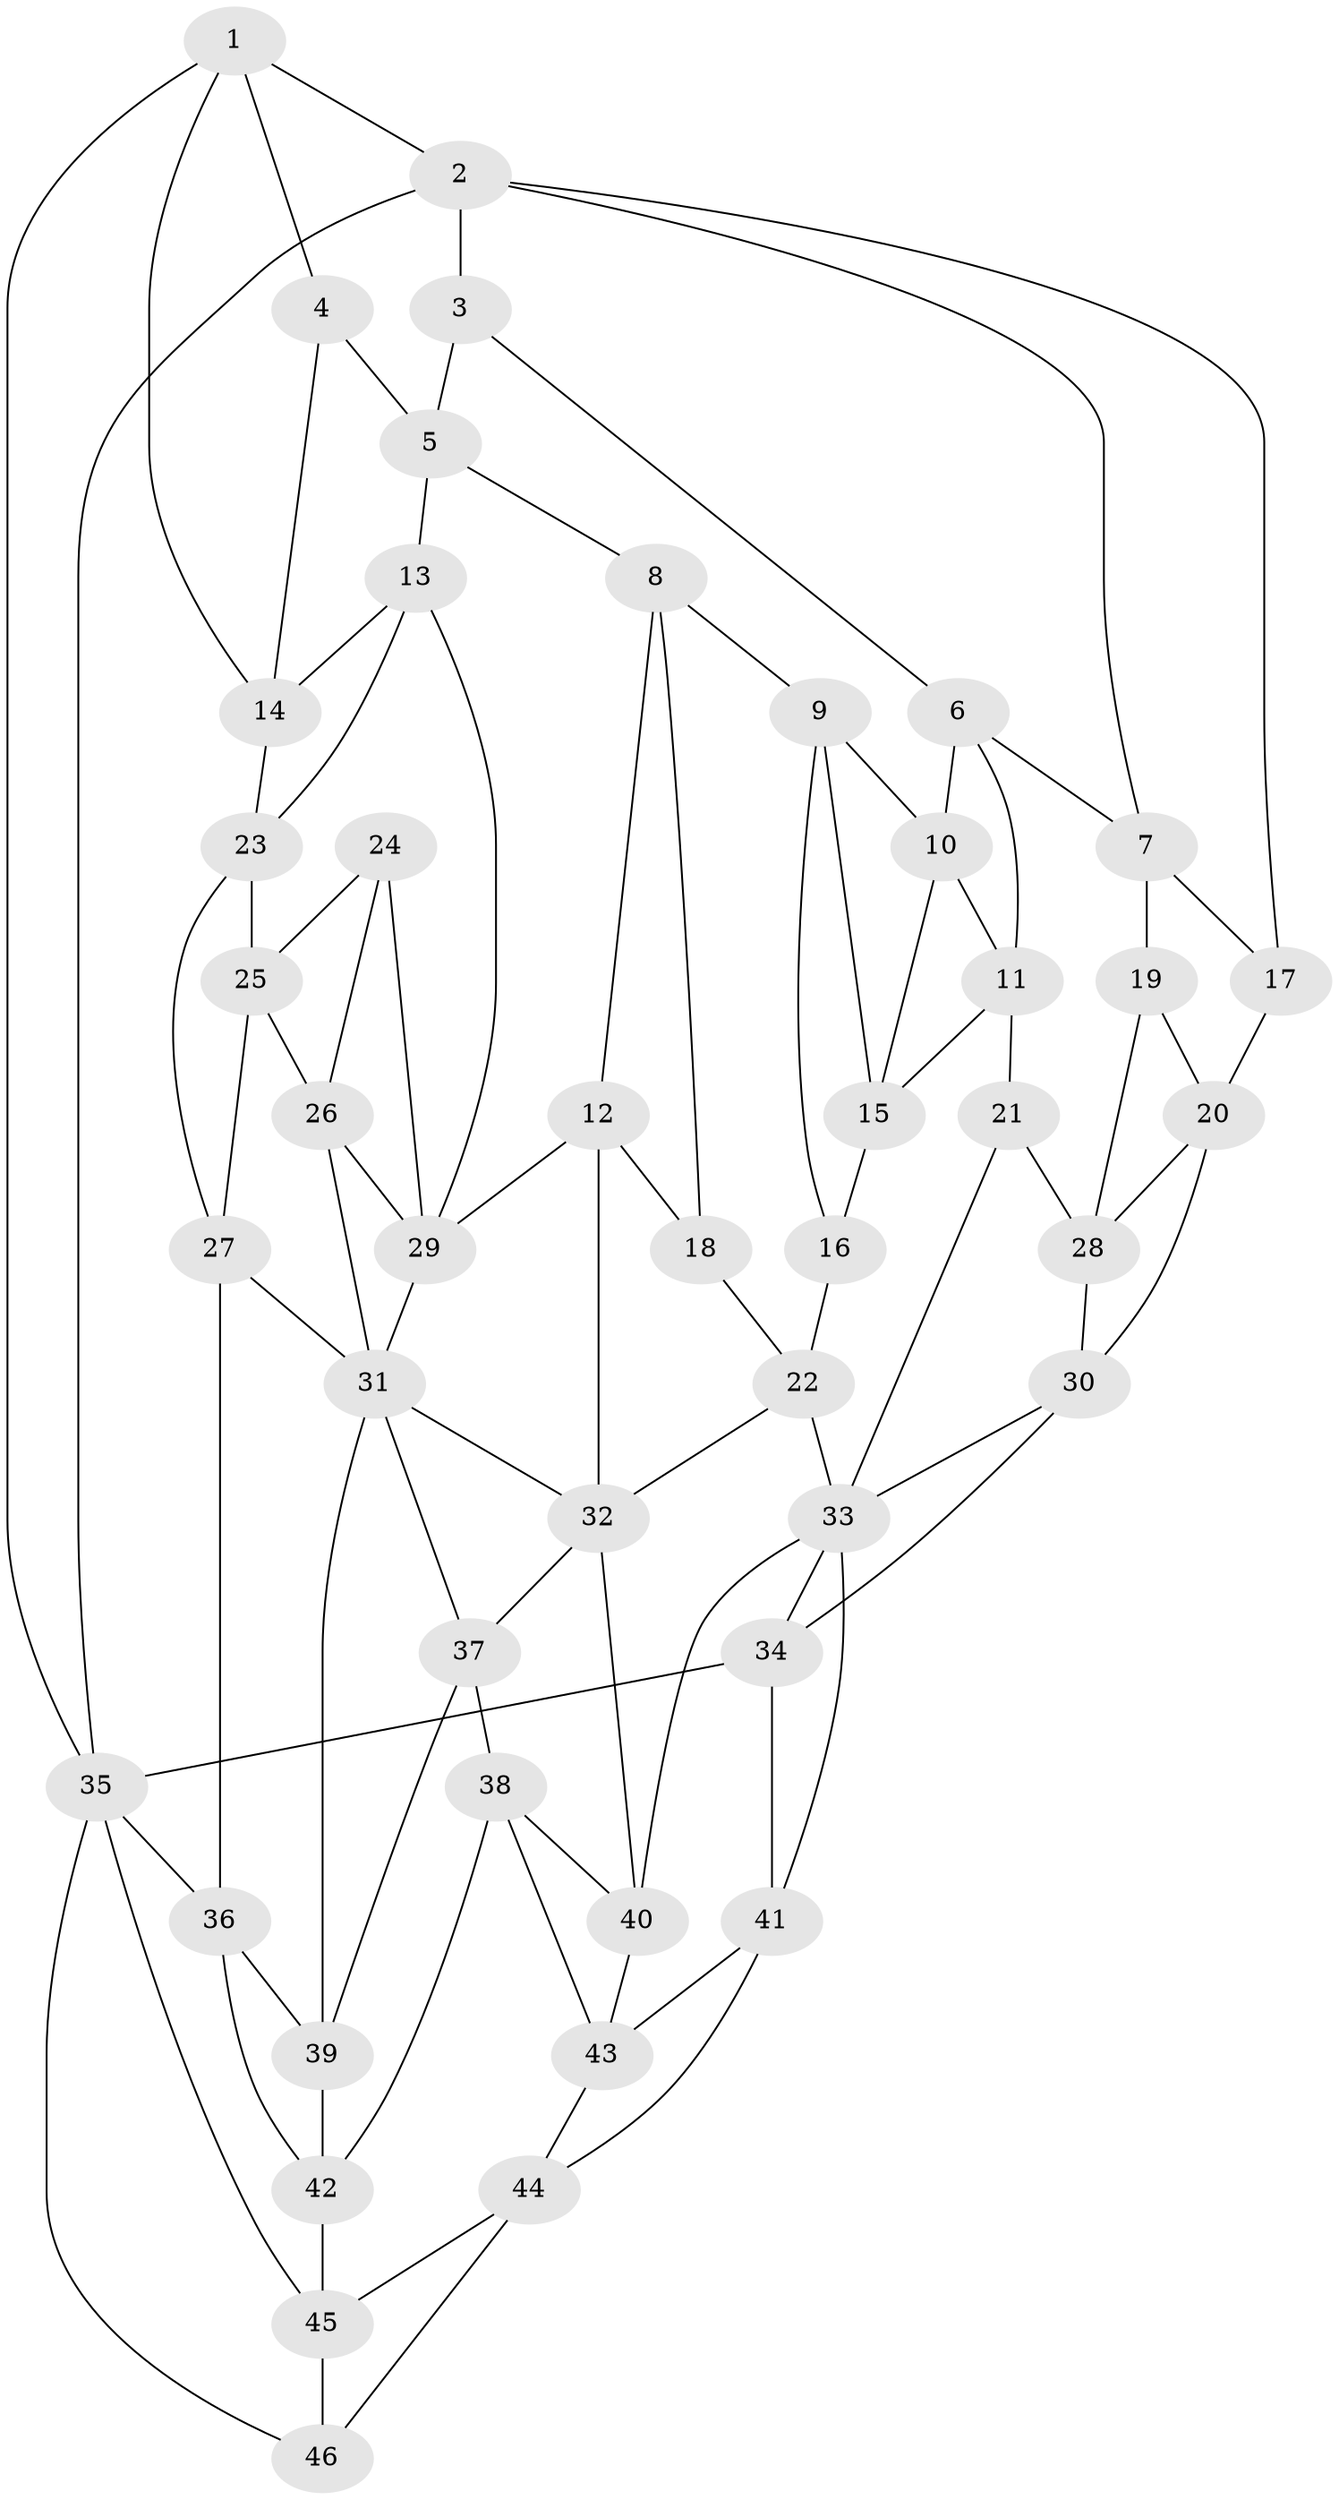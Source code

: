 // original degree distribution, {3: 0.021739130434782608, 5: 0.5, 6: 0.22826086956521738, 4: 0.25}
// Generated by graph-tools (version 1.1) at 2025/51/03/09/25 03:51:11]
// undirected, 46 vertices, 92 edges
graph export_dot {
graph [start="1"]
  node [color=gray90,style=filled];
  1;
  2;
  3;
  4;
  5;
  6;
  7;
  8;
  9;
  10;
  11;
  12;
  13;
  14;
  15;
  16;
  17;
  18;
  19;
  20;
  21;
  22;
  23;
  24;
  25;
  26;
  27;
  28;
  29;
  30;
  31;
  32;
  33;
  34;
  35;
  36;
  37;
  38;
  39;
  40;
  41;
  42;
  43;
  44;
  45;
  46;
  1 -- 2 [weight=1.0];
  1 -- 4 [weight=1.0];
  1 -- 14 [weight=1.0];
  1 -- 35 [weight=1.0];
  2 -- 3 [weight=1.0];
  2 -- 7 [weight=1.0];
  2 -- 17 [weight=1.0];
  2 -- 35 [weight=1.0];
  3 -- 5 [weight=1.0];
  3 -- 6 [weight=1.0];
  4 -- 5 [weight=1.0];
  4 -- 14 [weight=1.0];
  5 -- 8 [weight=1.0];
  5 -- 13 [weight=1.0];
  6 -- 7 [weight=1.0];
  6 -- 10 [weight=1.0];
  6 -- 11 [weight=1.0];
  7 -- 17 [weight=1.0];
  7 -- 19 [weight=1.0];
  8 -- 9 [weight=1.0];
  8 -- 12 [weight=1.0];
  8 -- 18 [weight=1.0];
  9 -- 10 [weight=1.0];
  9 -- 15 [weight=1.0];
  9 -- 16 [weight=1.0];
  10 -- 11 [weight=1.0];
  10 -- 15 [weight=1.0];
  11 -- 15 [weight=1.0];
  11 -- 21 [weight=1.0];
  12 -- 18 [weight=1.0];
  12 -- 29 [weight=1.0];
  12 -- 32 [weight=1.0];
  13 -- 14 [weight=1.0];
  13 -- 23 [weight=1.0];
  13 -- 29 [weight=1.0];
  14 -- 23 [weight=1.0];
  15 -- 16 [weight=1.0];
  16 -- 22 [weight=1.0];
  17 -- 20 [weight=1.0];
  18 -- 22 [weight=1.0];
  19 -- 20 [weight=1.0];
  19 -- 28 [weight=1.0];
  20 -- 28 [weight=1.0];
  20 -- 30 [weight=1.0];
  21 -- 28 [weight=1.0];
  21 -- 33 [weight=1.0];
  22 -- 32 [weight=1.0];
  22 -- 33 [weight=1.0];
  23 -- 25 [weight=1.0];
  23 -- 27 [weight=1.0];
  24 -- 25 [weight=1.0];
  24 -- 26 [weight=1.0];
  24 -- 29 [weight=1.0];
  25 -- 26 [weight=1.0];
  25 -- 27 [weight=1.0];
  26 -- 29 [weight=1.0];
  26 -- 31 [weight=1.0];
  27 -- 31 [weight=1.0];
  27 -- 36 [weight=1.0];
  28 -- 30 [weight=1.0];
  29 -- 31 [weight=1.0];
  30 -- 33 [weight=1.0];
  30 -- 34 [weight=1.0];
  31 -- 32 [weight=1.0];
  31 -- 37 [weight=1.0];
  31 -- 39 [weight=1.0];
  32 -- 37 [weight=1.0];
  32 -- 40 [weight=1.0];
  33 -- 34 [weight=1.0];
  33 -- 40 [weight=1.0];
  33 -- 41 [weight=1.0];
  34 -- 35 [weight=1.0];
  34 -- 41 [weight=1.0];
  35 -- 36 [weight=1.0];
  35 -- 45 [weight=1.0];
  35 -- 46 [weight=1.0];
  36 -- 39 [weight=1.0];
  36 -- 42 [weight=1.0];
  37 -- 38 [weight=1.0];
  37 -- 39 [weight=1.0];
  38 -- 40 [weight=1.0];
  38 -- 42 [weight=1.0];
  38 -- 43 [weight=1.0];
  39 -- 42 [weight=1.0];
  40 -- 43 [weight=1.0];
  41 -- 43 [weight=1.0];
  41 -- 44 [weight=1.0];
  42 -- 45 [weight=1.0];
  43 -- 44 [weight=1.0];
  44 -- 45 [weight=1.0];
  44 -- 46 [weight=1.0];
  45 -- 46 [weight=1.0];
}
